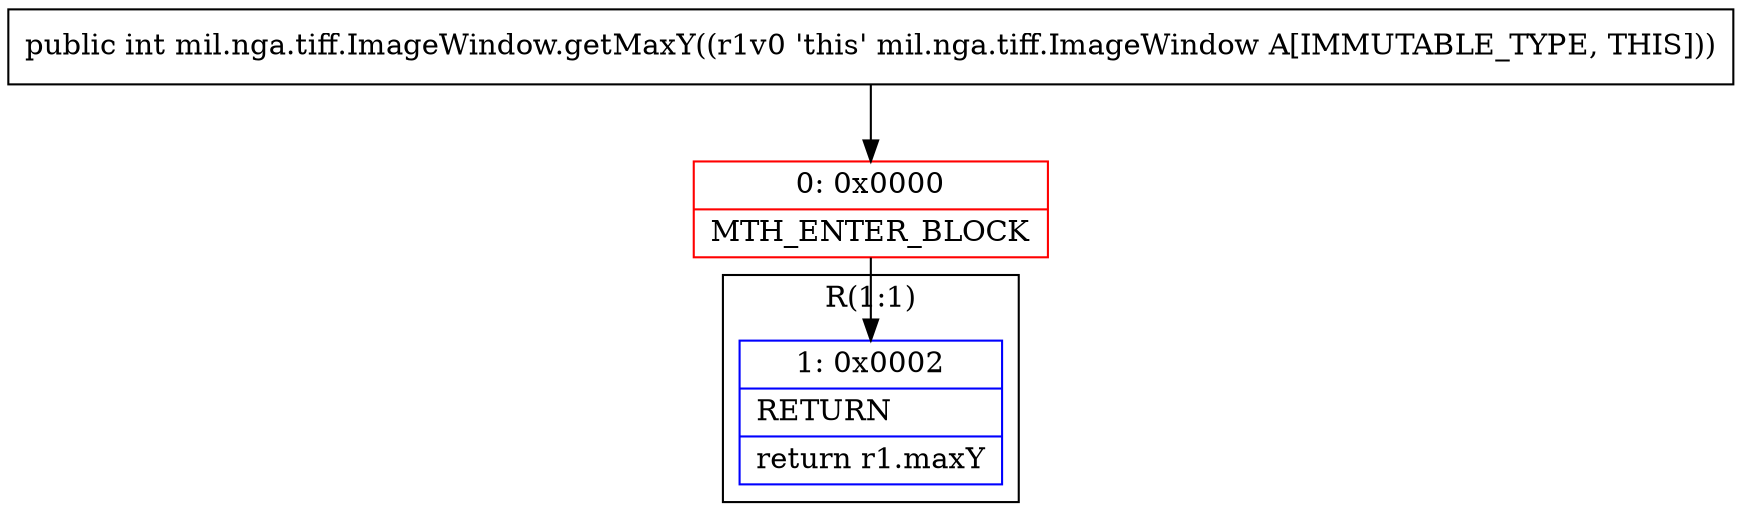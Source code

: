 digraph "CFG formil.nga.tiff.ImageWindow.getMaxY()I" {
subgraph cluster_Region_1487046183 {
label = "R(1:1)";
node [shape=record,color=blue];
Node_1 [shape=record,label="{1\:\ 0x0002|RETURN\l|return r1.maxY\l}"];
}
Node_0 [shape=record,color=red,label="{0\:\ 0x0000|MTH_ENTER_BLOCK\l}"];
MethodNode[shape=record,label="{public int mil.nga.tiff.ImageWindow.getMaxY((r1v0 'this' mil.nga.tiff.ImageWindow A[IMMUTABLE_TYPE, THIS])) }"];
MethodNode -> Node_0;
Node_0 -> Node_1;
}


